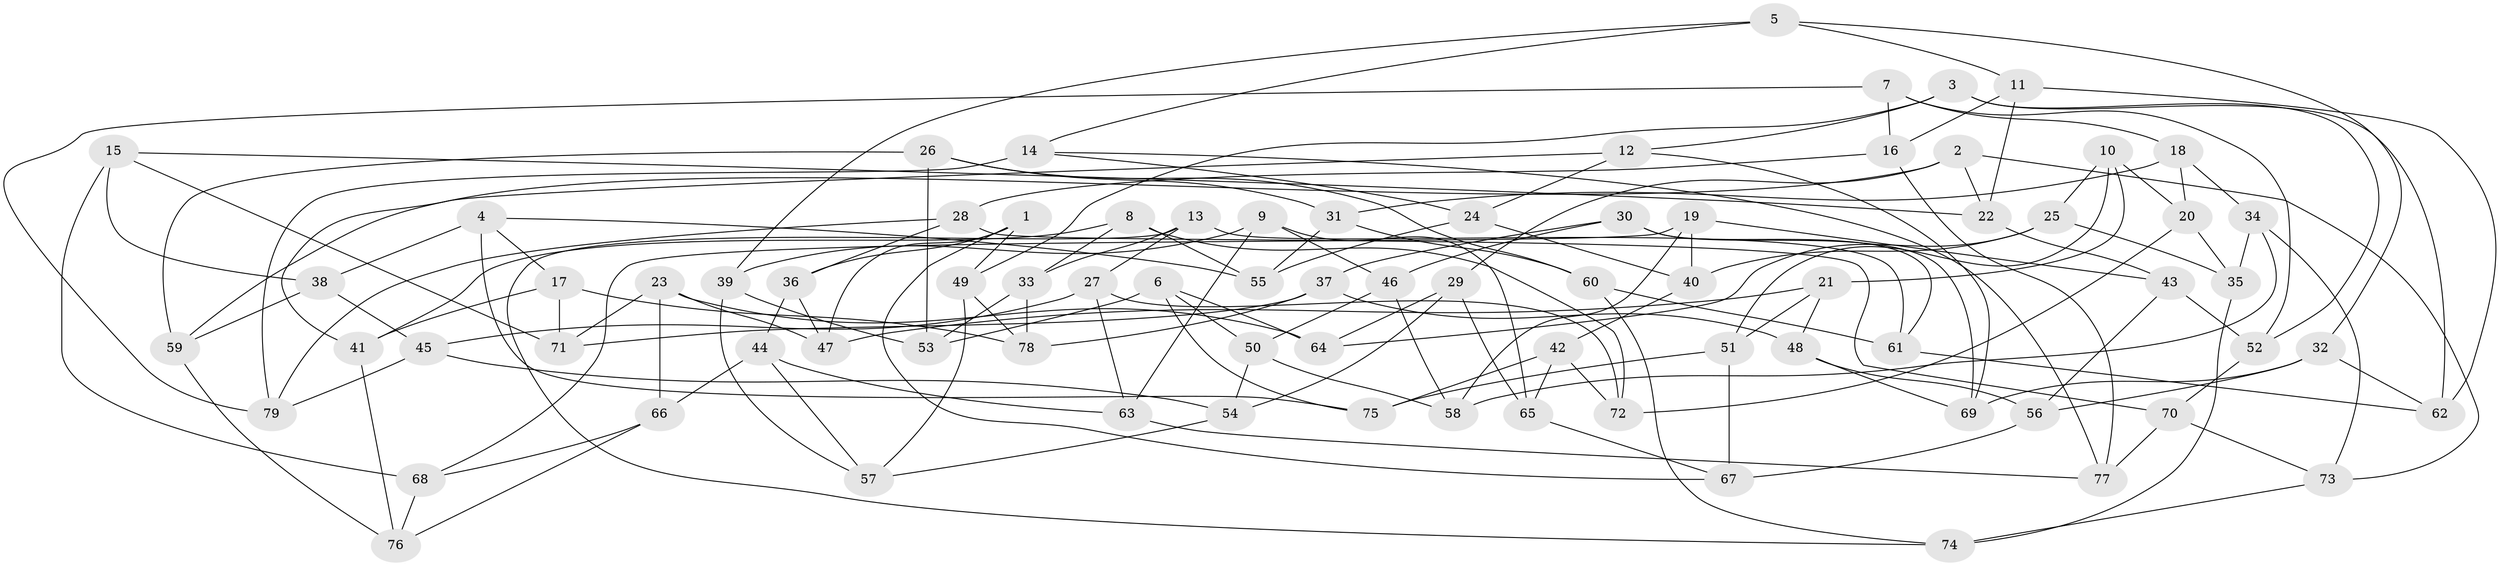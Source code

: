// coarse degree distribution, {5: 0.10416666666666667, 6: 0.5416666666666666, 4: 0.2916666666666667, 3: 0.0625}
// Generated by graph-tools (version 1.1) at 2025/42/03/06/25 10:42:19]
// undirected, 79 vertices, 158 edges
graph export_dot {
graph [start="1"]
  node [color=gray90,style=filled];
  1;
  2;
  3;
  4;
  5;
  6;
  7;
  8;
  9;
  10;
  11;
  12;
  13;
  14;
  15;
  16;
  17;
  18;
  19;
  20;
  21;
  22;
  23;
  24;
  25;
  26;
  27;
  28;
  29;
  30;
  31;
  32;
  33;
  34;
  35;
  36;
  37;
  38;
  39;
  40;
  41;
  42;
  43;
  44;
  45;
  46;
  47;
  48;
  49;
  50;
  51;
  52;
  53;
  54;
  55;
  56;
  57;
  58;
  59;
  60;
  61;
  62;
  63;
  64;
  65;
  66;
  67;
  68;
  69;
  70;
  71;
  72;
  73;
  74;
  75;
  76;
  77;
  78;
  79;
  1 -- 49;
  1 -- 47;
  1 -- 36;
  1 -- 67;
  2 -- 73;
  2 -- 22;
  2 -- 59;
  2 -- 29;
  3 -- 12;
  3 -- 52;
  3 -- 49;
  3 -- 62;
  4 -- 55;
  4 -- 17;
  4 -- 75;
  4 -- 38;
  5 -- 39;
  5 -- 32;
  5 -- 11;
  5 -- 14;
  6 -- 64;
  6 -- 53;
  6 -- 50;
  6 -- 75;
  7 -- 79;
  7 -- 16;
  7 -- 52;
  7 -- 18;
  8 -- 33;
  8 -- 41;
  8 -- 55;
  8 -- 72;
  9 -- 63;
  9 -- 65;
  9 -- 39;
  9 -- 46;
  10 -- 21;
  10 -- 51;
  10 -- 20;
  10 -- 25;
  11 -- 62;
  11 -- 16;
  11 -- 22;
  12 -- 41;
  12 -- 24;
  12 -- 69;
  13 -- 27;
  13 -- 33;
  13 -- 61;
  13 -- 74;
  14 -- 79;
  14 -- 77;
  14 -- 24;
  15 -- 22;
  15 -- 68;
  15 -- 38;
  15 -- 71;
  16 -- 77;
  16 -- 28;
  17 -- 78;
  17 -- 41;
  17 -- 71;
  18 -- 20;
  18 -- 34;
  18 -- 31;
  19 -- 68;
  19 -- 40;
  19 -- 58;
  19 -- 43;
  20 -- 35;
  20 -- 72;
  21 -- 48;
  21 -- 47;
  21 -- 51;
  22 -- 43;
  23 -- 66;
  23 -- 71;
  23 -- 47;
  23 -- 64;
  24 -- 40;
  24 -- 55;
  25 -- 35;
  25 -- 40;
  25 -- 64;
  26 -- 59;
  26 -- 31;
  26 -- 60;
  26 -- 53;
  27 -- 45;
  27 -- 63;
  27 -- 72;
  28 -- 36;
  28 -- 79;
  28 -- 70;
  29 -- 65;
  29 -- 64;
  29 -- 54;
  30 -- 61;
  30 -- 69;
  30 -- 46;
  30 -- 37;
  31 -- 60;
  31 -- 55;
  32 -- 56;
  32 -- 62;
  32 -- 69;
  33 -- 53;
  33 -- 78;
  34 -- 58;
  34 -- 35;
  34 -- 73;
  35 -- 74;
  36 -- 47;
  36 -- 44;
  37 -- 78;
  37 -- 48;
  37 -- 71;
  38 -- 59;
  38 -- 45;
  39 -- 53;
  39 -- 57;
  40 -- 42;
  41 -- 76;
  42 -- 72;
  42 -- 65;
  42 -- 75;
  43 -- 52;
  43 -- 56;
  44 -- 66;
  44 -- 57;
  44 -- 63;
  45 -- 54;
  45 -- 79;
  46 -- 58;
  46 -- 50;
  48 -- 56;
  48 -- 69;
  49 -- 78;
  49 -- 57;
  50 -- 58;
  50 -- 54;
  51 -- 67;
  51 -- 75;
  52 -- 70;
  54 -- 57;
  56 -- 67;
  59 -- 76;
  60 -- 74;
  60 -- 61;
  61 -- 62;
  63 -- 77;
  65 -- 67;
  66 -- 68;
  66 -- 76;
  68 -- 76;
  70 -- 77;
  70 -- 73;
  73 -- 74;
}
